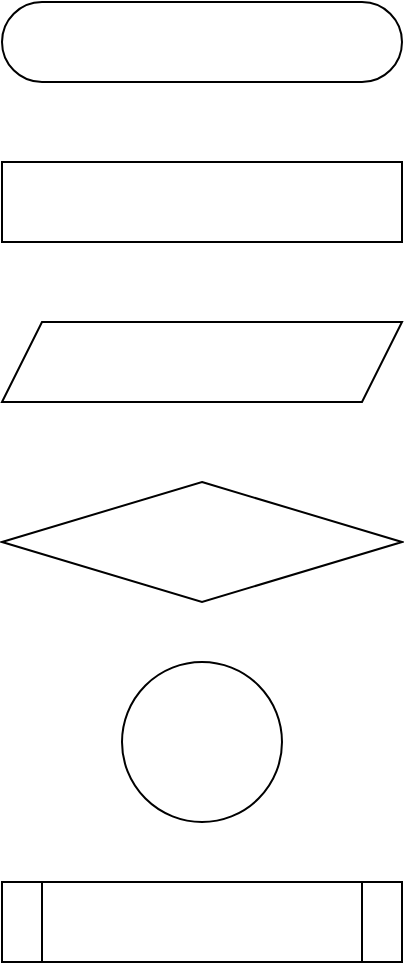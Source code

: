 <mxfile version="16.4.6" type="device"><diagram id="zlJ82Qilr-QvByzLIDsK" name="Page-1"><mxGraphModel dx="481" dy="752" grid="1" gridSize="10" guides="1" tooltips="1" connect="1" arrows="1" fold="1" page="1" pageScale="1" pageWidth="850" pageHeight="1100" math="0" shadow="0"><root><mxCell id="0"/><mxCell id="1" parent="0"/><mxCell id="ahAuZ8LguWkAit1rFDpD-1" value="" style="rounded=1;whiteSpace=wrap;html=1;arcSize=50;" vertex="1" parent="1"><mxGeometry x="120" y="80" width="200" height="40" as="geometry"/></mxCell><mxCell id="ahAuZ8LguWkAit1rFDpD-2" value="" style="rounded=0;whiteSpace=wrap;html=1;" vertex="1" parent="1"><mxGeometry x="120" y="160" width="200" height="40" as="geometry"/></mxCell><mxCell id="ahAuZ8LguWkAit1rFDpD-3" value="" style="shape=parallelogram;perimeter=parallelogramPerimeter;whiteSpace=wrap;html=1;fixedSize=1;rounded=0;" vertex="1" parent="1"><mxGeometry x="120" y="240" width="200" height="40" as="geometry"/></mxCell><mxCell id="ahAuZ8LguWkAit1rFDpD-4" value="" style="rhombus;whiteSpace=wrap;html=1;rounded=0;" vertex="1" parent="1"><mxGeometry x="120" y="320" width="200" height="60" as="geometry"/></mxCell><mxCell id="ahAuZ8LguWkAit1rFDpD-5" value="" style="ellipse;whiteSpace=wrap;html=1;rounded=0;" vertex="1" parent="1"><mxGeometry x="180" y="410" width="80" height="80" as="geometry"/></mxCell><mxCell id="ahAuZ8LguWkAit1rFDpD-6" value="" style="shape=process;whiteSpace=wrap;html=1;backgroundOutline=1;rounded=0;" vertex="1" parent="1"><mxGeometry x="120" y="520" width="200" height="40" as="geometry"/></mxCell></root></mxGraphModel></diagram></mxfile>